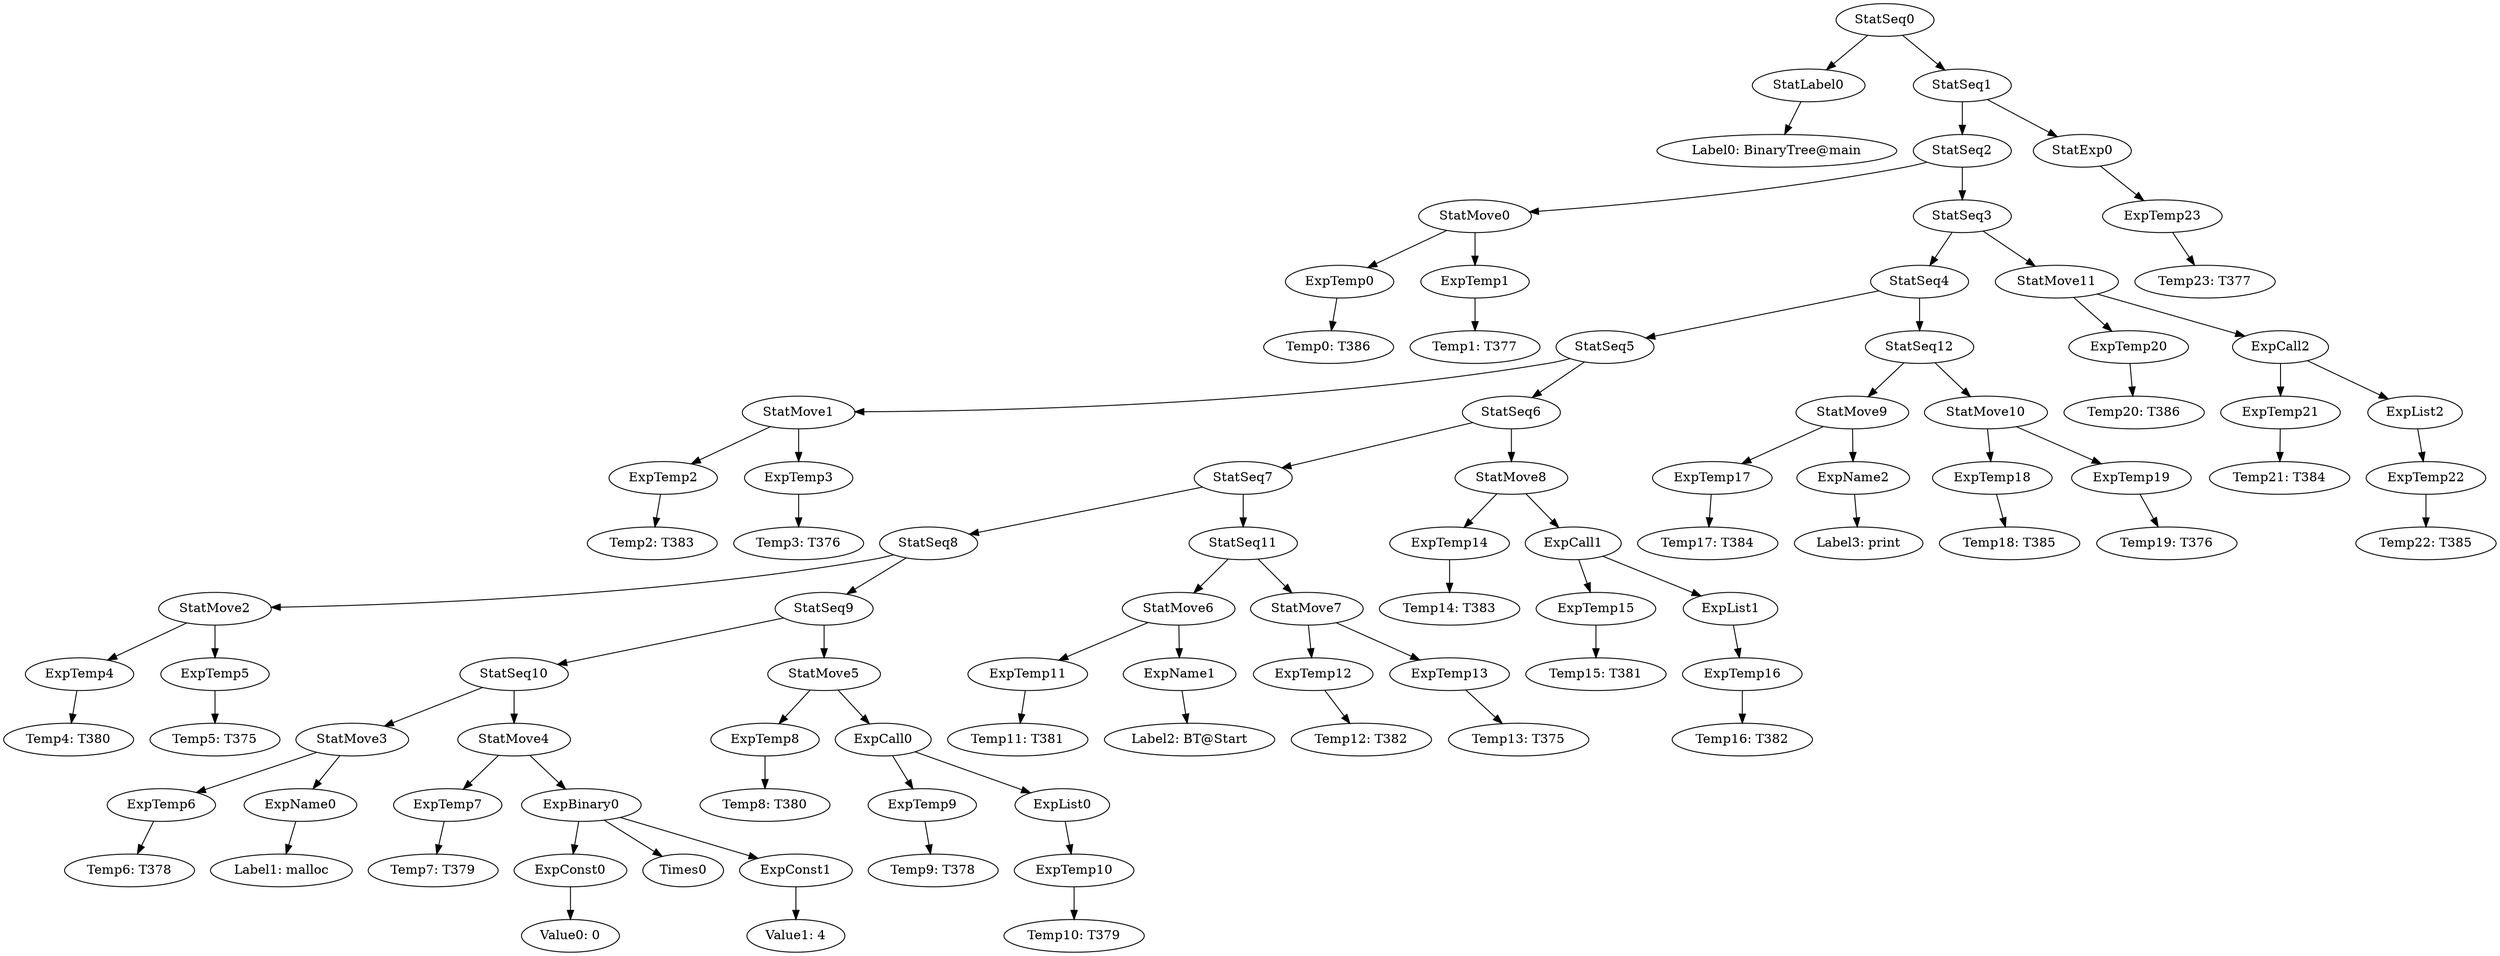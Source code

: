 digraph {
	ordering = out;
	StatSeq1 -> StatSeq2;
	StatSeq1 -> StatExp0;
	ExpList2 -> ExpTemp22;
	StatMove11 -> ExpTemp20;
	StatMove11 -> ExpCall2;
	ExpTemp20 -> "Temp20: T386";
	StatSeq3 -> StatSeq4;
	StatSeq3 -> StatMove11;
	ExpCall2 -> ExpTemp21;
	ExpCall2 -> ExpList2;
	StatMove10 -> ExpTemp18;
	StatMove10 -> ExpTemp19;
	StatSeq12 -> StatMove9;
	StatSeq12 -> StatMove10;
	StatMove9 -> ExpTemp17;
	StatMove9 -> ExpName2;
	ExpTemp21 -> "Temp21: T384";
	ExpTemp17 -> "Temp17: T384";
	ExpTemp23 -> "Temp23: T377";
	ExpBinary0 -> ExpConst0;
	ExpBinary0 -> Times0;
	ExpBinary0 -> ExpConst1;
	ExpTemp12 -> "Temp12: T382";
	ExpConst0 -> "Value0: 0";
	StatMove4 -> ExpTemp7;
	StatMove4 -> ExpBinary0;
	StatMove7 -> ExpTemp12;
	StatMove7 -> ExpTemp13;
	ExpList1 -> ExpTemp16;
	ExpTemp4 -> "Temp4: T380";
	ExpName0 -> "Label1: malloc";
	ExpTemp22 -> "Temp22: T385";
	StatMove3 -> ExpTemp6;
	StatMove3 -> ExpName0;
	StatSeq8 -> StatMove2;
	StatSeq8 -> StatSeq9;
	ExpTemp3 -> "Temp3: T376";
	StatSeq6 -> StatSeq7;
	StatSeq6 -> StatMove8;
	ExpTemp5 -> "Temp5: T375";
	StatExp0 -> ExpTemp23;
	ExpTemp11 -> "Temp11: T381";
	StatSeq0 -> StatLabel0;
	StatSeq0 -> StatSeq1;
	ExpTemp1 -> "Temp1: T377";
	ExpTemp14 -> "Temp14: T383";
	ExpTemp7 -> "Temp7: T379";
	ExpTemp0 -> "Temp0: T386";
	StatLabel0 -> "Label0: BinaryTree@main";
	ExpName2 -> "Label3: print";
	StatSeq7 -> StatSeq8;
	StatSeq7 -> StatSeq11;
	ExpTemp19 -> "Temp19: T376";
	StatMove2 -> ExpTemp4;
	StatMove2 -> ExpTemp5;
	ExpTemp2 -> "Temp2: T383";
	ExpTemp10 -> "Temp10: T379";
	StatSeq2 -> StatMove0;
	StatSeq2 -> StatSeq3;
	StatMove1 -> ExpTemp2;
	StatMove1 -> ExpTemp3;
	StatSeq5 -> StatMove1;
	StatSeq5 -> StatSeq6;
	ExpTemp18 -> "Temp18: T385";
	ExpTemp8 -> "Temp8: T380";
	ExpConst1 -> "Value1: 4";
	StatMove5 -> ExpTemp8;
	StatMove5 -> ExpCall0;
	StatSeq9 -> StatSeq10;
	StatSeq9 -> StatMove5;
	ExpCall0 -> ExpTemp9;
	ExpCall0 -> ExpList0;
	StatSeq11 -> StatMove6;
	StatSeq11 -> StatMove7;
	StatSeq4 -> StatSeq5;
	StatSeq4 -> StatSeq12;
	ExpTemp9 -> "Temp9: T378";
	ExpList0 -> ExpTemp10;
	ExpTemp6 -> "Temp6: T378";
	StatMove6 -> ExpTemp11;
	StatMove6 -> ExpName1;
	StatSeq10 -> StatMove3;
	StatSeq10 -> StatMove4;
	ExpTemp15 -> "Temp15: T381";
	ExpName1 -> "Label2: BT@Start";
	ExpTemp13 -> "Temp13: T375";
	ExpTemp16 -> "Temp16: T382";
	StatMove0 -> ExpTemp0;
	StatMove0 -> ExpTemp1;
	StatMove8 -> ExpTemp14;
	StatMove8 -> ExpCall1;
	ExpCall1 -> ExpTemp15;
	ExpCall1 -> ExpList1;
}


